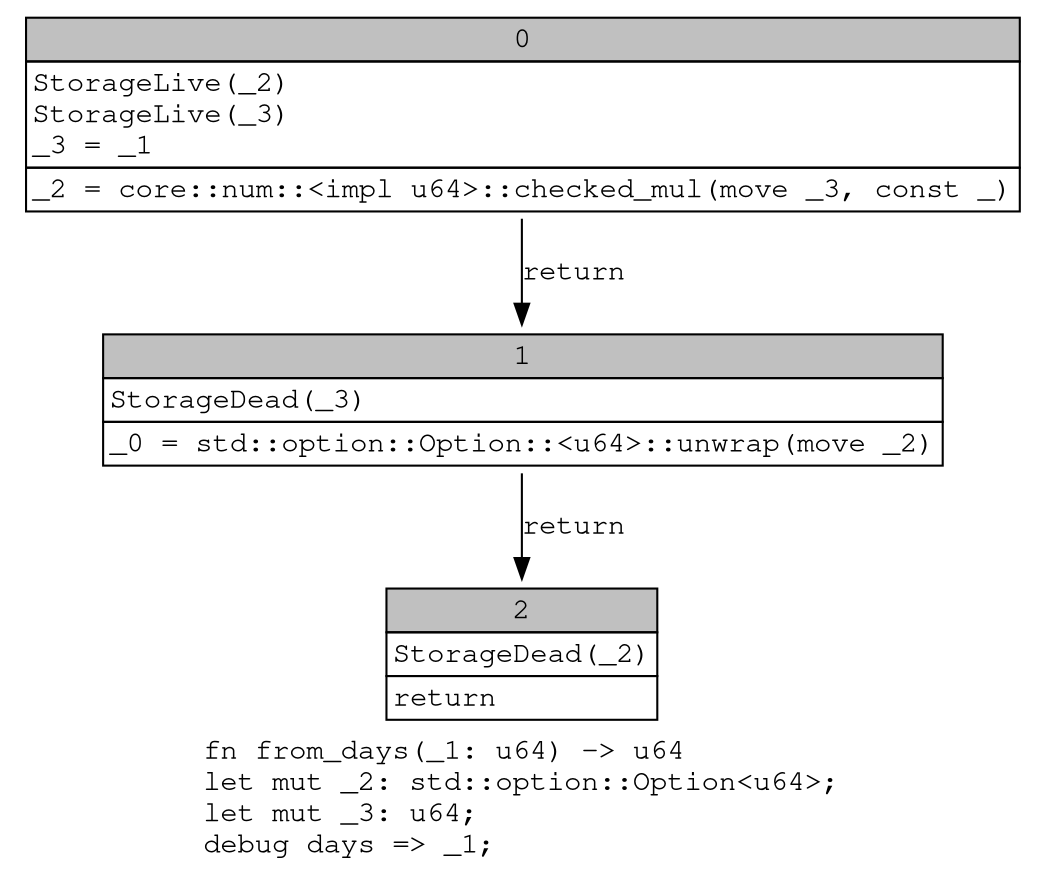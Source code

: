 digraph Mir_0_2746 {
    graph [fontname="Courier, monospace"];
    node [fontname="Courier, monospace"];
    edge [fontname="Courier, monospace"];
    label=<fn from_days(_1: u64) -&gt; u64<br align="left"/>let mut _2: std::option::Option&lt;u64&gt;;<br align="left"/>let mut _3: u64;<br align="left"/>debug days =&gt; _1;<br align="left"/>>;
    bb0__0_2746 [shape="none", label=<<table border="0" cellborder="1" cellspacing="0"><tr><td bgcolor="gray" align="center" colspan="1">0</td></tr><tr><td align="left" balign="left">StorageLive(_2)<br/>StorageLive(_3)<br/>_3 = _1<br/></td></tr><tr><td align="left">_2 = core::num::&lt;impl u64&gt;::checked_mul(move _3, const _)</td></tr></table>>];
    bb1__0_2746 [shape="none", label=<<table border="0" cellborder="1" cellspacing="0"><tr><td bgcolor="gray" align="center" colspan="1">1</td></tr><tr><td align="left" balign="left">StorageDead(_3)<br/></td></tr><tr><td align="left">_0 = std::option::Option::&lt;u64&gt;::unwrap(move _2)</td></tr></table>>];
    bb2__0_2746 [shape="none", label=<<table border="0" cellborder="1" cellspacing="0"><tr><td bgcolor="gray" align="center" colspan="1">2</td></tr><tr><td align="left" balign="left">StorageDead(_2)<br/></td></tr><tr><td align="left">return</td></tr></table>>];
    bb0__0_2746 -> bb1__0_2746 [label="return"];
    bb1__0_2746 -> bb2__0_2746 [label="return"];
}
